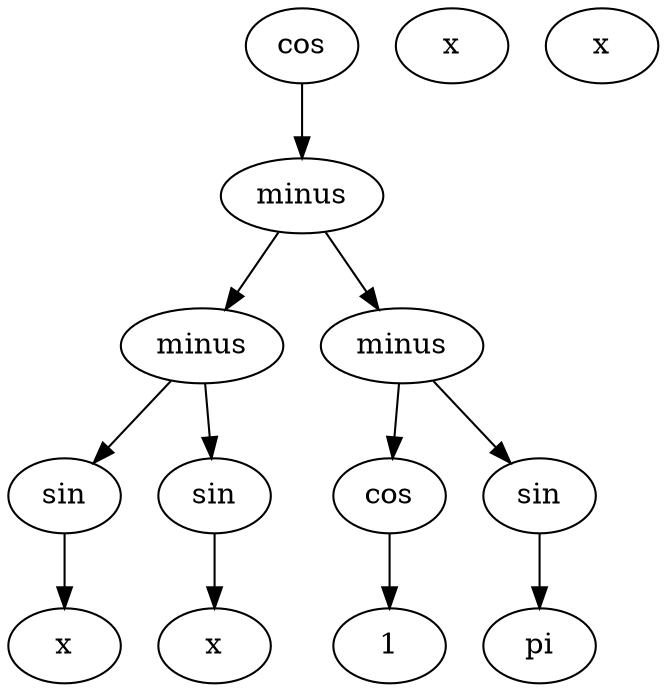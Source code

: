 strict digraph G {
1 [label="cos"];
3 [label="minus"];
6 [label="minus"];
7 [label="minus"];
12 [label="sin"];
13 [label="sin"];
14 [label="cos"];
15 [label="sin"];
21 [label="x"];
23 [label="x"];
25 [label="x"];
27 [label="x"];
29 [label="1"];
31 [label="pi"];
1 -> 3;
3 -> 6;
3 -> 7;
6 -> 12;
6 -> 13;
7 -> 14;
7 -> 15;
12 -> 25;
13 -> 27;
14 -> 29;
15 -> 31;
}
